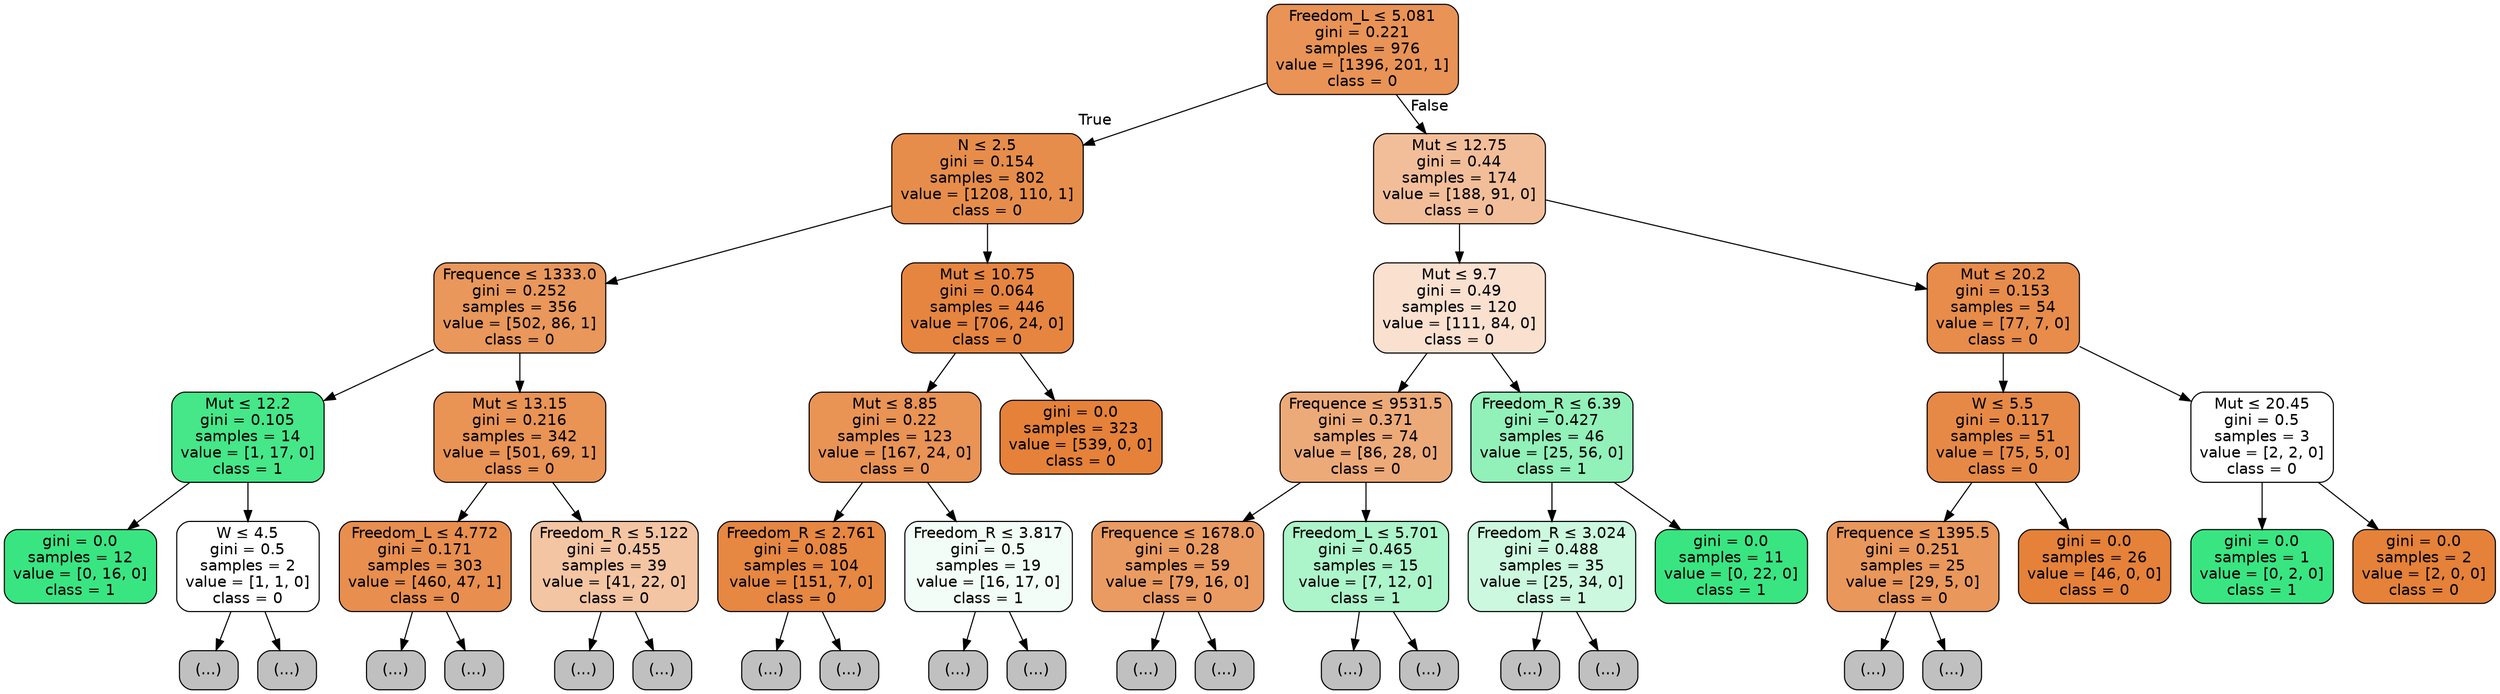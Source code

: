 digraph Tree {
node [shape=box, style="filled, rounded", color="black", fontname=helvetica] ;
edge [fontname=helvetica] ;
0 [label=<Freedom_L &le; 5.081<br/>gini = 0.221<br/>samples = 976<br/>value = [1396, 201, 1]<br/>class = 0>, fillcolor="#e99356"] ;
1 [label=<N &le; 2.5<br/>gini = 0.154<br/>samples = 802<br/>value = [1208, 110, 1]<br/>class = 0>, fillcolor="#e78d4b"] ;
0 -> 1 [labeldistance=2.5, labelangle=45, headlabel="True"] ;
2 [label=<Frequence &le; 1333.0<br/>gini = 0.252<br/>samples = 356<br/>value = [502, 86, 1]<br/>class = 0>, fillcolor="#e9975b"] ;
1 -> 2 ;
3 [label=<Mut &le; 12.2<br/>gini = 0.105<br/>samples = 14<br/>value = [1, 17, 0]<br/>class = 1>, fillcolor="#45e788"] ;
2 -> 3 ;
4 [label=<gini = 0.0<br/>samples = 12<br/>value = [0, 16, 0]<br/>class = 1>, fillcolor="#39e581"] ;
3 -> 4 ;
5 [label=<W &le; 4.5<br/>gini = 0.5<br/>samples = 2<br/>value = [1, 1, 0]<br/>class = 0>, fillcolor="#ffffff"] ;
3 -> 5 ;
6 [label="(...)", fillcolor="#C0C0C0"] ;
5 -> 6 ;
7 [label="(...)", fillcolor="#C0C0C0"] ;
5 -> 7 ;
8 [label=<Mut &le; 13.15<br/>gini = 0.216<br/>samples = 342<br/>value = [501, 69, 1]<br/>class = 0>, fillcolor="#e99355"] ;
2 -> 8 ;
9 [label=<Freedom_L &le; 4.772<br/>gini = 0.171<br/>samples = 303<br/>value = [460, 47, 1]<br/>class = 0>, fillcolor="#e88e4e"] ;
8 -> 9 ;
10 [label="(...)", fillcolor="#C0C0C0"] ;
9 -> 10 ;
87 [label="(...)", fillcolor="#C0C0C0"] ;
9 -> 87 ;
102 [label=<Freedom_R &le; 5.122<br/>gini = 0.455<br/>samples = 39<br/>value = [41, 22, 0]<br/>class = 0>, fillcolor="#f3c5a3"] ;
8 -> 102 ;
103 [label="(...)", fillcolor="#C0C0C0"] ;
102 -> 103 ;
112 [label="(...)", fillcolor="#C0C0C0"] ;
102 -> 112 ;
123 [label=<Mut &le; 10.75<br/>gini = 0.064<br/>samples = 446<br/>value = [706, 24, 0]<br/>class = 0>, fillcolor="#e68540"] ;
1 -> 123 ;
124 [label=<Mut &le; 8.85<br/>gini = 0.22<br/>samples = 123<br/>value = [167, 24, 0]<br/>class = 0>, fillcolor="#e99355"] ;
123 -> 124 ;
125 [label=<Freedom_R &le; 2.761<br/>gini = 0.085<br/>samples = 104<br/>value = [151, 7, 0]<br/>class = 0>, fillcolor="#e68742"] ;
124 -> 125 ;
126 [label="(...)", fillcolor="#C0C0C0"] ;
125 -> 126 ;
131 [label="(...)", fillcolor="#C0C0C0"] ;
125 -> 131 ;
146 [label=<Freedom_R &le; 3.817<br/>gini = 0.5<br/>samples = 19<br/>value = [16, 17, 0]<br/>class = 1>, fillcolor="#f3fdf8"] ;
124 -> 146 ;
147 [label="(...)", fillcolor="#C0C0C0"] ;
146 -> 147 ;
148 [label="(...)", fillcolor="#C0C0C0"] ;
146 -> 148 ;
155 [label=<gini = 0.0<br/>samples = 323<br/>value = [539, 0, 0]<br/>class = 0>, fillcolor="#e58139"] ;
123 -> 155 ;
156 [label=<Mut &le; 12.75<br/>gini = 0.44<br/>samples = 174<br/>value = [188, 91, 0]<br/>class = 0>, fillcolor="#f2be99"] ;
0 -> 156 [labeldistance=2.5, labelangle=-45, headlabel="False"] ;
157 [label=<Mut &le; 9.7<br/>gini = 0.49<br/>samples = 120<br/>value = [111, 84, 0]<br/>class = 0>, fillcolor="#f9e0cf"] ;
156 -> 157 ;
158 [label=<Frequence &le; 9531.5<br/>gini = 0.371<br/>samples = 74<br/>value = [86, 28, 0]<br/>class = 0>, fillcolor="#edaa79"] ;
157 -> 158 ;
159 [label=<Frequence &le; 1678.0<br/>gini = 0.28<br/>samples = 59<br/>value = [79, 16, 0]<br/>class = 0>, fillcolor="#ea9b61"] ;
158 -> 159 ;
160 [label="(...)", fillcolor="#C0C0C0"] ;
159 -> 160 ;
171 [label="(...)", fillcolor="#C0C0C0"] ;
159 -> 171 ;
180 [label=<Freedom_L &le; 5.701<br/>gini = 0.465<br/>samples = 15<br/>value = [7, 12, 0]<br/>class = 1>, fillcolor="#acf4ca"] ;
158 -> 180 ;
181 [label="(...)", fillcolor="#C0C0C0"] ;
180 -> 181 ;
184 [label="(...)", fillcolor="#C0C0C0"] ;
180 -> 184 ;
189 [label=<Freedom_R &le; 6.39<br/>gini = 0.427<br/>samples = 46<br/>value = [25, 56, 0]<br/>class = 1>, fillcolor="#91f1b9"] ;
157 -> 189 ;
190 [label=<Freedom_R &le; 3.024<br/>gini = 0.488<br/>samples = 35<br/>value = [25, 34, 0]<br/>class = 1>, fillcolor="#cbf8de"] ;
189 -> 190 ;
191 [label="(...)", fillcolor="#C0C0C0"] ;
190 -> 191 ;
192 [label="(...)", fillcolor="#C0C0C0"] ;
190 -> 192 ;
219 [label=<gini = 0.0<br/>samples = 11<br/>value = [0, 22, 0]<br/>class = 1>, fillcolor="#39e581"] ;
189 -> 219 ;
220 [label=<Mut &le; 20.2<br/>gini = 0.153<br/>samples = 54<br/>value = [77, 7, 0]<br/>class = 0>, fillcolor="#e78c4b"] ;
156 -> 220 ;
221 [label=<W &le; 5.5<br/>gini = 0.117<br/>samples = 51<br/>value = [75, 5, 0]<br/>class = 0>, fillcolor="#e78946"] ;
220 -> 221 ;
222 [label=<Frequence &le; 1395.5<br/>gini = 0.251<br/>samples = 25<br/>value = [29, 5, 0]<br/>class = 0>, fillcolor="#e9975b"] ;
221 -> 222 ;
223 [label="(...)", fillcolor="#C0C0C0"] ;
222 -> 223 ;
226 [label="(...)", fillcolor="#C0C0C0"] ;
222 -> 226 ;
231 [label=<gini = 0.0<br/>samples = 26<br/>value = [46, 0, 0]<br/>class = 0>, fillcolor="#e58139"] ;
221 -> 231 ;
232 [label=<Mut &le; 20.45<br/>gini = 0.5<br/>samples = 3<br/>value = [2, 2, 0]<br/>class = 0>, fillcolor="#ffffff"] ;
220 -> 232 ;
233 [label=<gini = 0.0<br/>samples = 1<br/>value = [0, 2, 0]<br/>class = 1>, fillcolor="#39e581"] ;
232 -> 233 ;
234 [label=<gini = 0.0<br/>samples = 2<br/>value = [2, 0, 0]<br/>class = 0>, fillcolor="#e58139"] ;
232 -> 234 ;
}